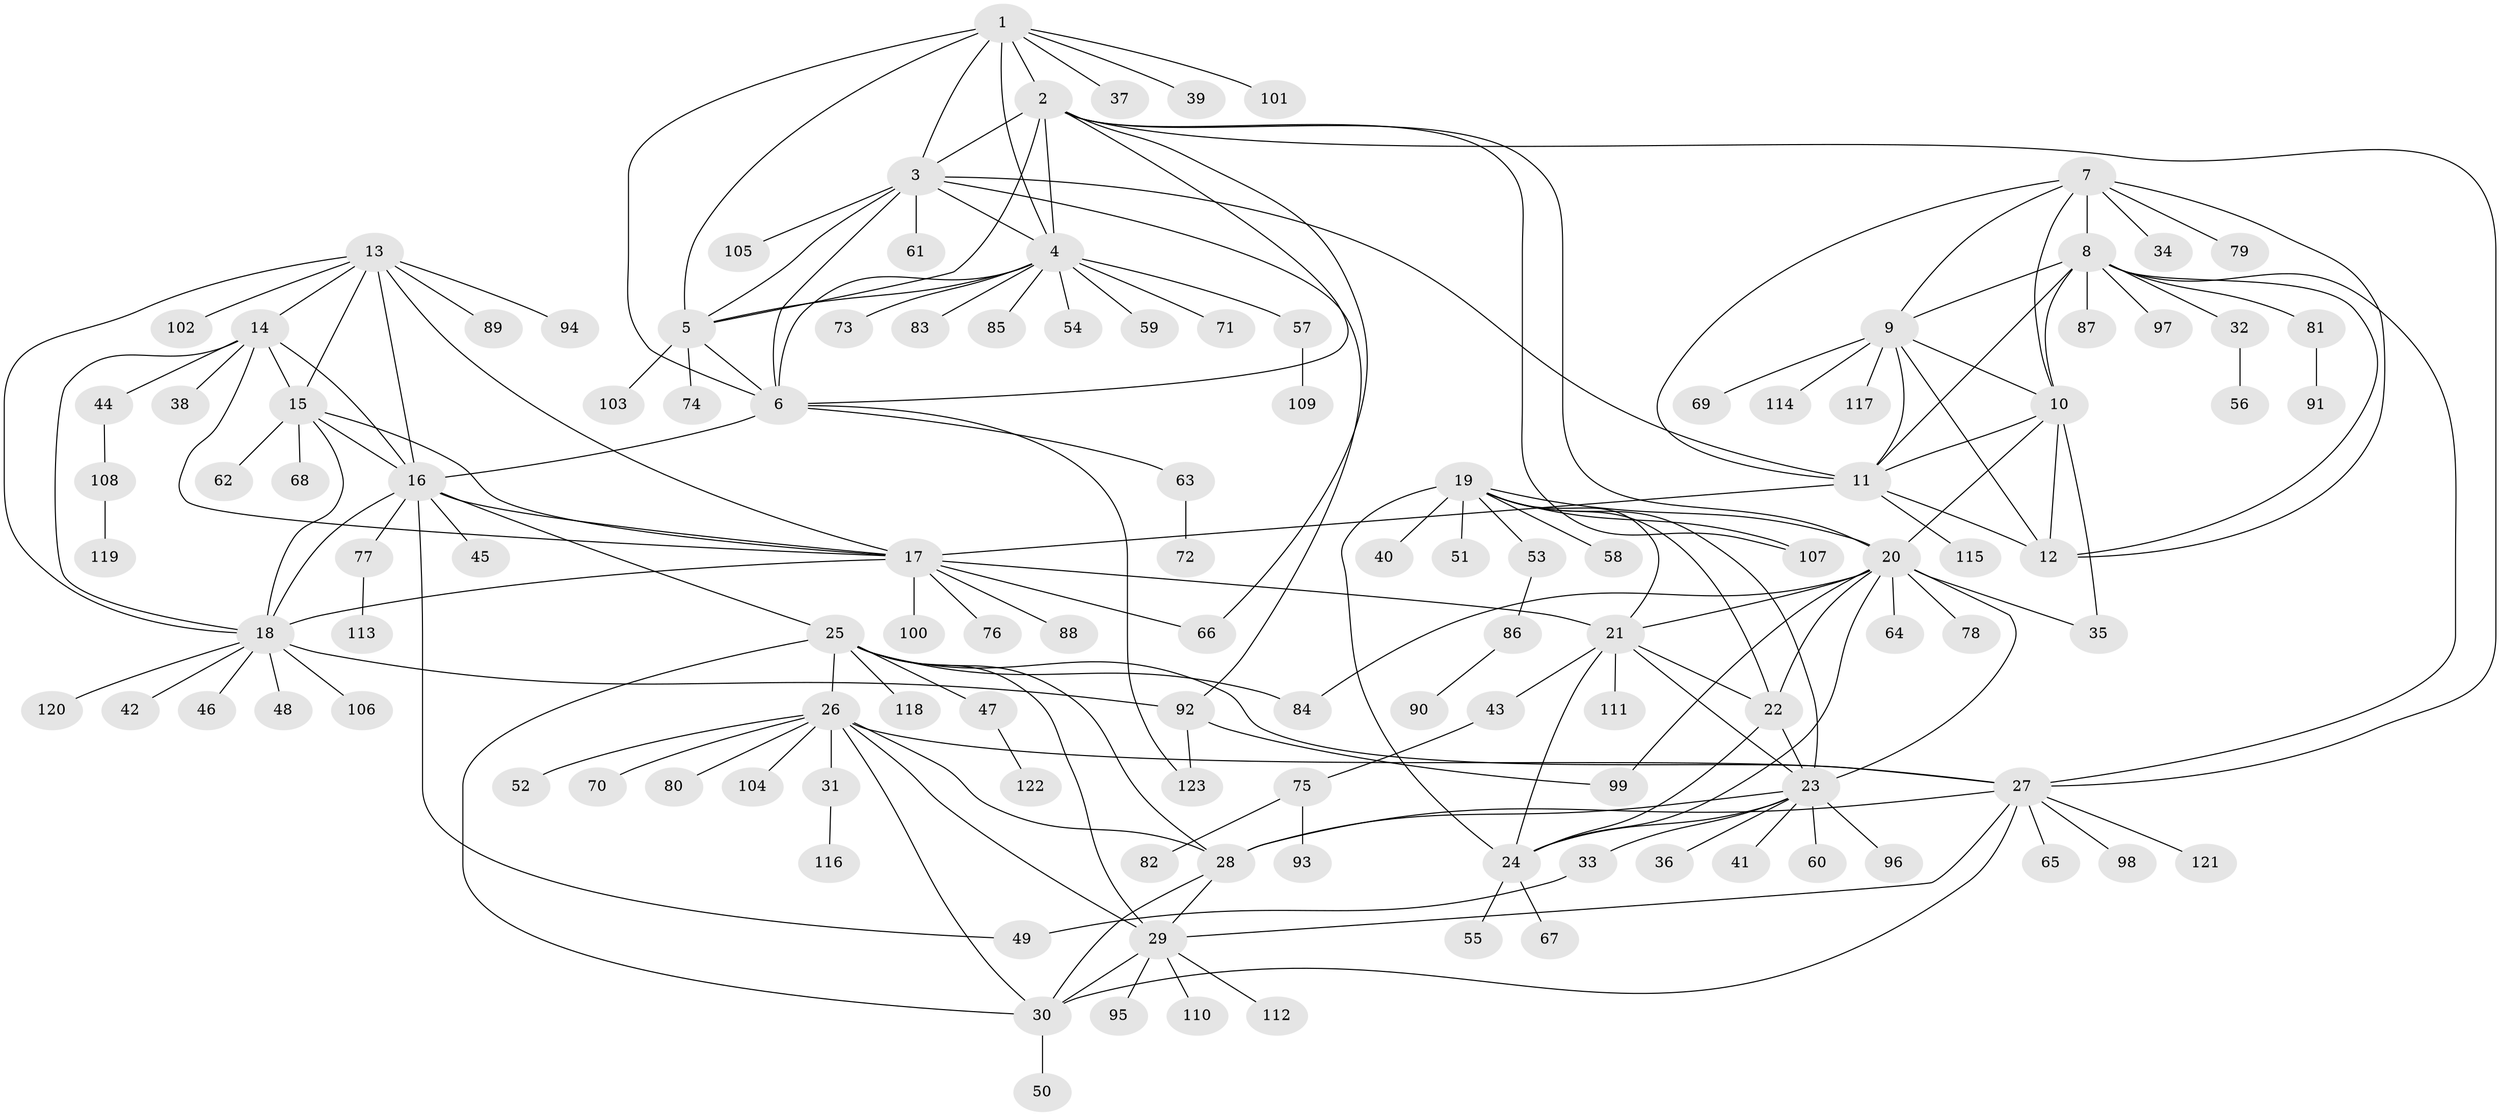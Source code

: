 // coarse degree distribution, {7: 0.020833333333333332, 9: 0.0625, 8: 0.03125, 11: 0.010416666666666666, 6: 0.03125, 3: 0.020833333333333332, 12: 0.020833333333333332, 5: 0.03125, 15: 0.010416666666666666, 2: 0.11458333333333333, 1: 0.6354166666666666, 4: 0.010416666666666666}
// Generated by graph-tools (version 1.1) at 2025/42/03/06/25 10:42:07]
// undirected, 123 vertices, 186 edges
graph export_dot {
graph [start="1"]
  node [color=gray90,style=filled];
  1;
  2;
  3;
  4;
  5;
  6;
  7;
  8;
  9;
  10;
  11;
  12;
  13;
  14;
  15;
  16;
  17;
  18;
  19;
  20;
  21;
  22;
  23;
  24;
  25;
  26;
  27;
  28;
  29;
  30;
  31;
  32;
  33;
  34;
  35;
  36;
  37;
  38;
  39;
  40;
  41;
  42;
  43;
  44;
  45;
  46;
  47;
  48;
  49;
  50;
  51;
  52;
  53;
  54;
  55;
  56;
  57;
  58;
  59;
  60;
  61;
  62;
  63;
  64;
  65;
  66;
  67;
  68;
  69;
  70;
  71;
  72;
  73;
  74;
  75;
  76;
  77;
  78;
  79;
  80;
  81;
  82;
  83;
  84;
  85;
  86;
  87;
  88;
  89;
  90;
  91;
  92;
  93;
  94;
  95;
  96;
  97;
  98;
  99;
  100;
  101;
  102;
  103;
  104;
  105;
  106;
  107;
  108;
  109;
  110;
  111;
  112;
  113;
  114;
  115;
  116;
  117;
  118;
  119;
  120;
  121;
  122;
  123;
  1 -- 2;
  1 -- 3;
  1 -- 4;
  1 -- 5;
  1 -- 6;
  1 -- 37;
  1 -- 39;
  1 -- 101;
  2 -- 3;
  2 -- 4;
  2 -- 5;
  2 -- 6;
  2 -- 20;
  2 -- 27;
  2 -- 66;
  2 -- 107;
  3 -- 4;
  3 -- 5;
  3 -- 6;
  3 -- 11;
  3 -- 61;
  3 -- 92;
  3 -- 105;
  4 -- 5;
  4 -- 6;
  4 -- 54;
  4 -- 57;
  4 -- 59;
  4 -- 71;
  4 -- 73;
  4 -- 83;
  4 -- 85;
  5 -- 6;
  5 -- 74;
  5 -- 103;
  6 -- 16;
  6 -- 63;
  6 -- 123;
  7 -- 8;
  7 -- 9;
  7 -- 10;
  7 -- 11;
  7 -- 12;
  7 -- 34;
  7 -- 79;
  8 -- 9;
  8 -- 10;
  8 -- 11;
  8 -- 12;
  8 -- 27;
  8 -- 32;
  8 -- 81;
  8 -- 87;
  8 -- 97;
  9 -- 10;
  9 -- 11;
  9 -- 12;
  9 -- 69;
  9 -- 114;
  9 -- 117;
  10 -- 11;
  10 -- 12;
  10 -- 20;
  10 -- 35;
  11 -- 12;
  11 -- 17;
  11 -- 115;
  13 -- 14;
  13 -- 15;
  13 -- 16;
  13 -- 17;
  13 -- 18;
  13 -- 89;
  13 -- 94;
  13 -- 102;
  14 -- 15;
  14 -- 16;
  14 -- 17;
  14 -- 18;
  14 -- 38;
  14 -- 44;
  15 -- 16;
  15 -- 17;
  15 -- 18;
  15 -- 62;
  15 -- 68;
  16 -- 17;
  16 -- 18;
  16 -- 25;
  16 -- 45;
  16 -- 49;
  16 -- 77;
  17 -- 18;
  17 -- 21;
  17 -- 66;
  17 -- 76;
  17 -- 88;
  17 -- 100;
  18 -- 42;
  18 -- 46;
  18 -- 48;
  18 -- 92;
  18 -- 106;
  18 -- 120;
  19 -- 20;
  19 -- 21;
  19 -- 22;
  19 -- 23;
  19 -- 24;
  19 -- 40;
  19 -- 51;
  19 -- 53;
  19 -- 58;
  19 -- 107;
  20 -- 21;
  20 -- 22;
  20 -- 23;
  20 -- 24;
  20 -- 35;
  20 -- 64;
  20 -- 78;
  20 -- 84;
  20 -- 99;
  21 -- 22;
  21 -- 23;
  21 -- 24;
  21 -- 43;
  21 -- 111;
  22 -- 23;
  22 -- 24;
  23 -- 24;
  23 -- 28;
  23 -- 33;
  23 -- 36;
  23 -- 41;
  23 -- 60;
  23 -- 96;
  24 -- 55;
  24 -- 67;
  25 -- 26;
  25 -- 27;
  25 -- 28;
  25 -- 29;
  25 -- 30;
  25 -- 47;
  25 -- 84;
  25 -- 118;
  26 -- 27;
  26 -- 28;
  26 -- 29;
  26 -- 30;
  26 -- 31;
  26 -- 52;
  26 -- 70;
  26 -- 80;
  26 -- 104;
  27 -- 28;
  27 -- 29;
  27 -- 30;
  27 -- 65;
  27 -- 98;
  27 -- 121;
  28 -- 29;
  28 -- 30;
  29 -- 30;
  29 -- 95;
  29 -- 110;
  29 -- 112;
  30 -- 50;
  31 -- 116;
  32 -- 56;
  33 -- 49;
  43 -- 75;
  44 -- 108;
  47 -- 122;
  53 -- 86;
  57 -- 109;
  63 -- 72;
  75 -- 82;
  75 -- 93;
  77 -- 113;
  81 -- 91;
  86 -- 90;
  92 -- 99;
  92 -- 123;
  108 -- 119;
}
